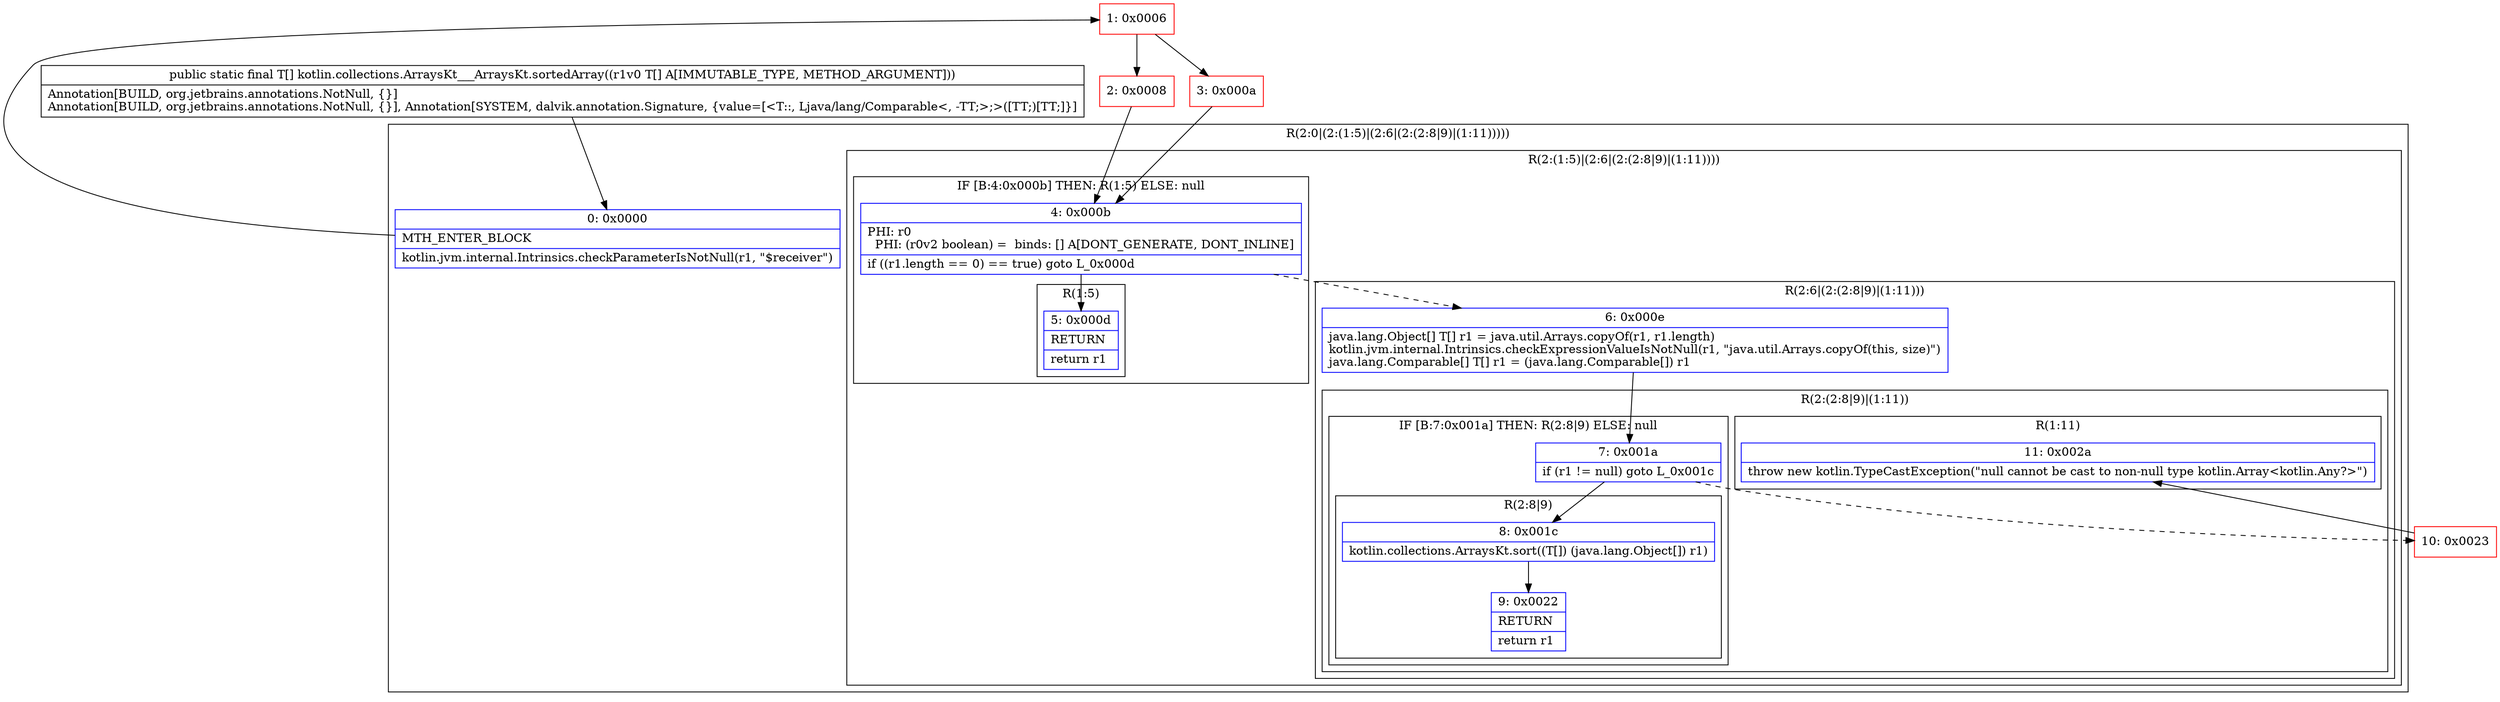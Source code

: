 digraph "CFG forkotlin.collections.ArraysKt___ArraysKt.sortedArray([Ljava\/lang\/Comparable;)[Ljava\/lang\/Comparable;" {
subgraph cluster_Region_875397506 {
label = "R(2:0|(2:(1:5)|(2:6|(2:(2:8|9)|(1:11)))))";
node [shape=record,color=blue];
Node_0 [shape=record,label="{0\:\ 0x0000|MTH_ENTER_BLOCK\l|kotlin.jvm.internal.Intrinsics.checkParameterIsNotNull(r1, \"$receiver\")\l}"];
subgraph cluster_Region_2121922532 {
label = "R(2:(1:5)|(2:6|(2:(2:8|9)|(1:11))))";
node [shape=record,color=blue];
subgraph cluster_IfRegion_1364693330 {
label = "IF [B:4:0x000b] THEN: R(1:5) ELSE: null";
node [shape=record,color=blue];
Node_4 [shape=record,label="{4\:\ 0x000b|PHI: r0 \l  PHI: (r0v2 boolean) =  binds: [] A[DONT_GENERATE, DONT_INLINE]\l|if ((r1.length == 0) == true) goto L_0x000d\l}"];
subgraph cluster_Region_1321366810 {
label = "R(1:5)";
node [shape=record,color=blue];
Node_5 [shape=record,label="{5\:\ 0x000d|RETURN\l|return r1\l}"];
}
}
subgraph cluster_Region_1781723989 {
label = "R(2:6|(2:(2:8|9)|(1:11)))";
node [shape=record,color=blue];
Node_6 [shape=record,label="{6\:\ 0x000e|java.lang.Object[] T[] r1 = java.util.Arrays.copyOf(r1, r1.length)\lkotlin.jvm.internal.Intrinsics.checkExpressionValueIsNotNull(r1, \"java.util.Arrays.copyOf(this, size)\")\ljava.lang.Comparable[] T[] r1 = (java.lang.Comparable[]) r1\l}"];
subgraph cluster_Region_381410513 {
label = "R(2:(2:8|9)|(1:11))";
node [shape=record,color=blue];
subgraph cluster_IfRegion_874660348 {
label = "IF [B:7:0x001a] THEN: R(2:8|9) ELSE: null";
node [shape=record,color=blue];
Node_7 [shape=record,label="{7\:\ 0x001a|if (r1 != null) goto L_0x001c\l}"];
subgraph cluster_Region_1600071737 {
label = "R(2:8|9)";
node [shape=record,color=blue];
Node_8 [shape=record,label="{8\:\ 0x001c|kotlin.collections.ArraysKt.sort((T[]) (java.lang.Object[]) r1)\l}"];
Node_9 [shape=record,label="{9\:\ 0x0022|RETURN\l|return r1\l}"];
}
}
subgraph cluster_Region_667737909 {
label = "R(1:11)";
node [shape=record,color=blue];
Node_11 [shape=record,label="{11\:\ 0x002a|throw new kotlin.TypeCastException(\"null cannot be cast to non\-null type kotlin.Array\<kotlin.Any?\>\")\l}"];
}
}
}
}
}
Node_1 [shape=record,color=red,label="{1\:\ 0x0006}"];
Node_2 [shape=record,color=red,label="{2\:\ 0x0008}"];
Node_3 [shape=record,color=red,label="{3\:\ 0x000a}"];
Node_10 [shape=record,color=red,label="{10\:\ 0x0023}"];
MethodNode[shape=record,label="{public static final T[] kotlin.collections.ArraysKt___ArraysKt.sortedArray((r1v0 T[] A[IMMUTABLE_TYPE, METHOD_ARGUMENT]))  | Annotation[BUILD, org.jetbrains.annotations.NotNull, \{\}]\lAnnotation[BUILD, org.jetbrains.annotations.NotNull, \{\}], Annotation[SYSTEM, dalvik.annotation.Signature, \{value=[\<T::, Ljava\/lang\/Comparable\<, \-TT;\>;\>([TT;)[TT;]\}]\l}"];
MethodNode -> Node_0;
Node_0 -> Node_1;
Node_4 -> Node_5;
Node_4 -> Node_6[style=dashed];
Node_6 -> Node_7;
Node_7 -> Node_8;
Node_7 -> Node_10[style=dashed];
Node_8 -> Node_9;
Node_1 -> Node_2;
Node_1 -> Node_3;
Node_2 -> Node_4;
Node_3 -> Node_4;
Node_10 -> Node_11;
}

